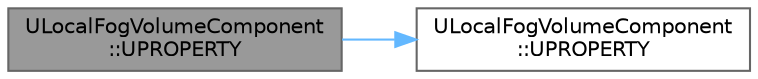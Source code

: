 digraph "ULocalFogVolumeComponent::UPROPERTY"
{
 // INTERACTIVE_SVG=YES
 // LATEX_PDF_SIZE
  bgcolor="transparent";
  edge [fontname=Helvetica,fontsize=10,labelfontname=Helvetica,labelfontsize=10];
  node [fontname=Helvetica,fontsize=10,shape=box,height=0.2,width=0.4];
  rankdir="LR";
  Node1 [id="Node000001",label="ULocalFogVolumeComponent\l::UPROPERTY",height=0.2,width=0.4,color="gray40", fillcolor="grey60", style="filled", fontcolor="black",tooltip="Height offset, relative to the actor Z position."];
  Node1 -> Node2 [id="edge1_Node000001_Node000002",color="steelblue1",style="solid",tooltip=" "];
  Node2 [id="Node000002",label="ULocalFogVolumeComponent\l::UPROPERTY",height=0.2,width=0.4,color="grey40", fillcolor="white", style="filled",URL="$da/d91/classULocalFogVolumeComponent.html#aba252bae4b46f3ec0de5665a82143de3",tooltip="The density of the radial fog representing its extinction coefficient at the center of the sphere."];
}
